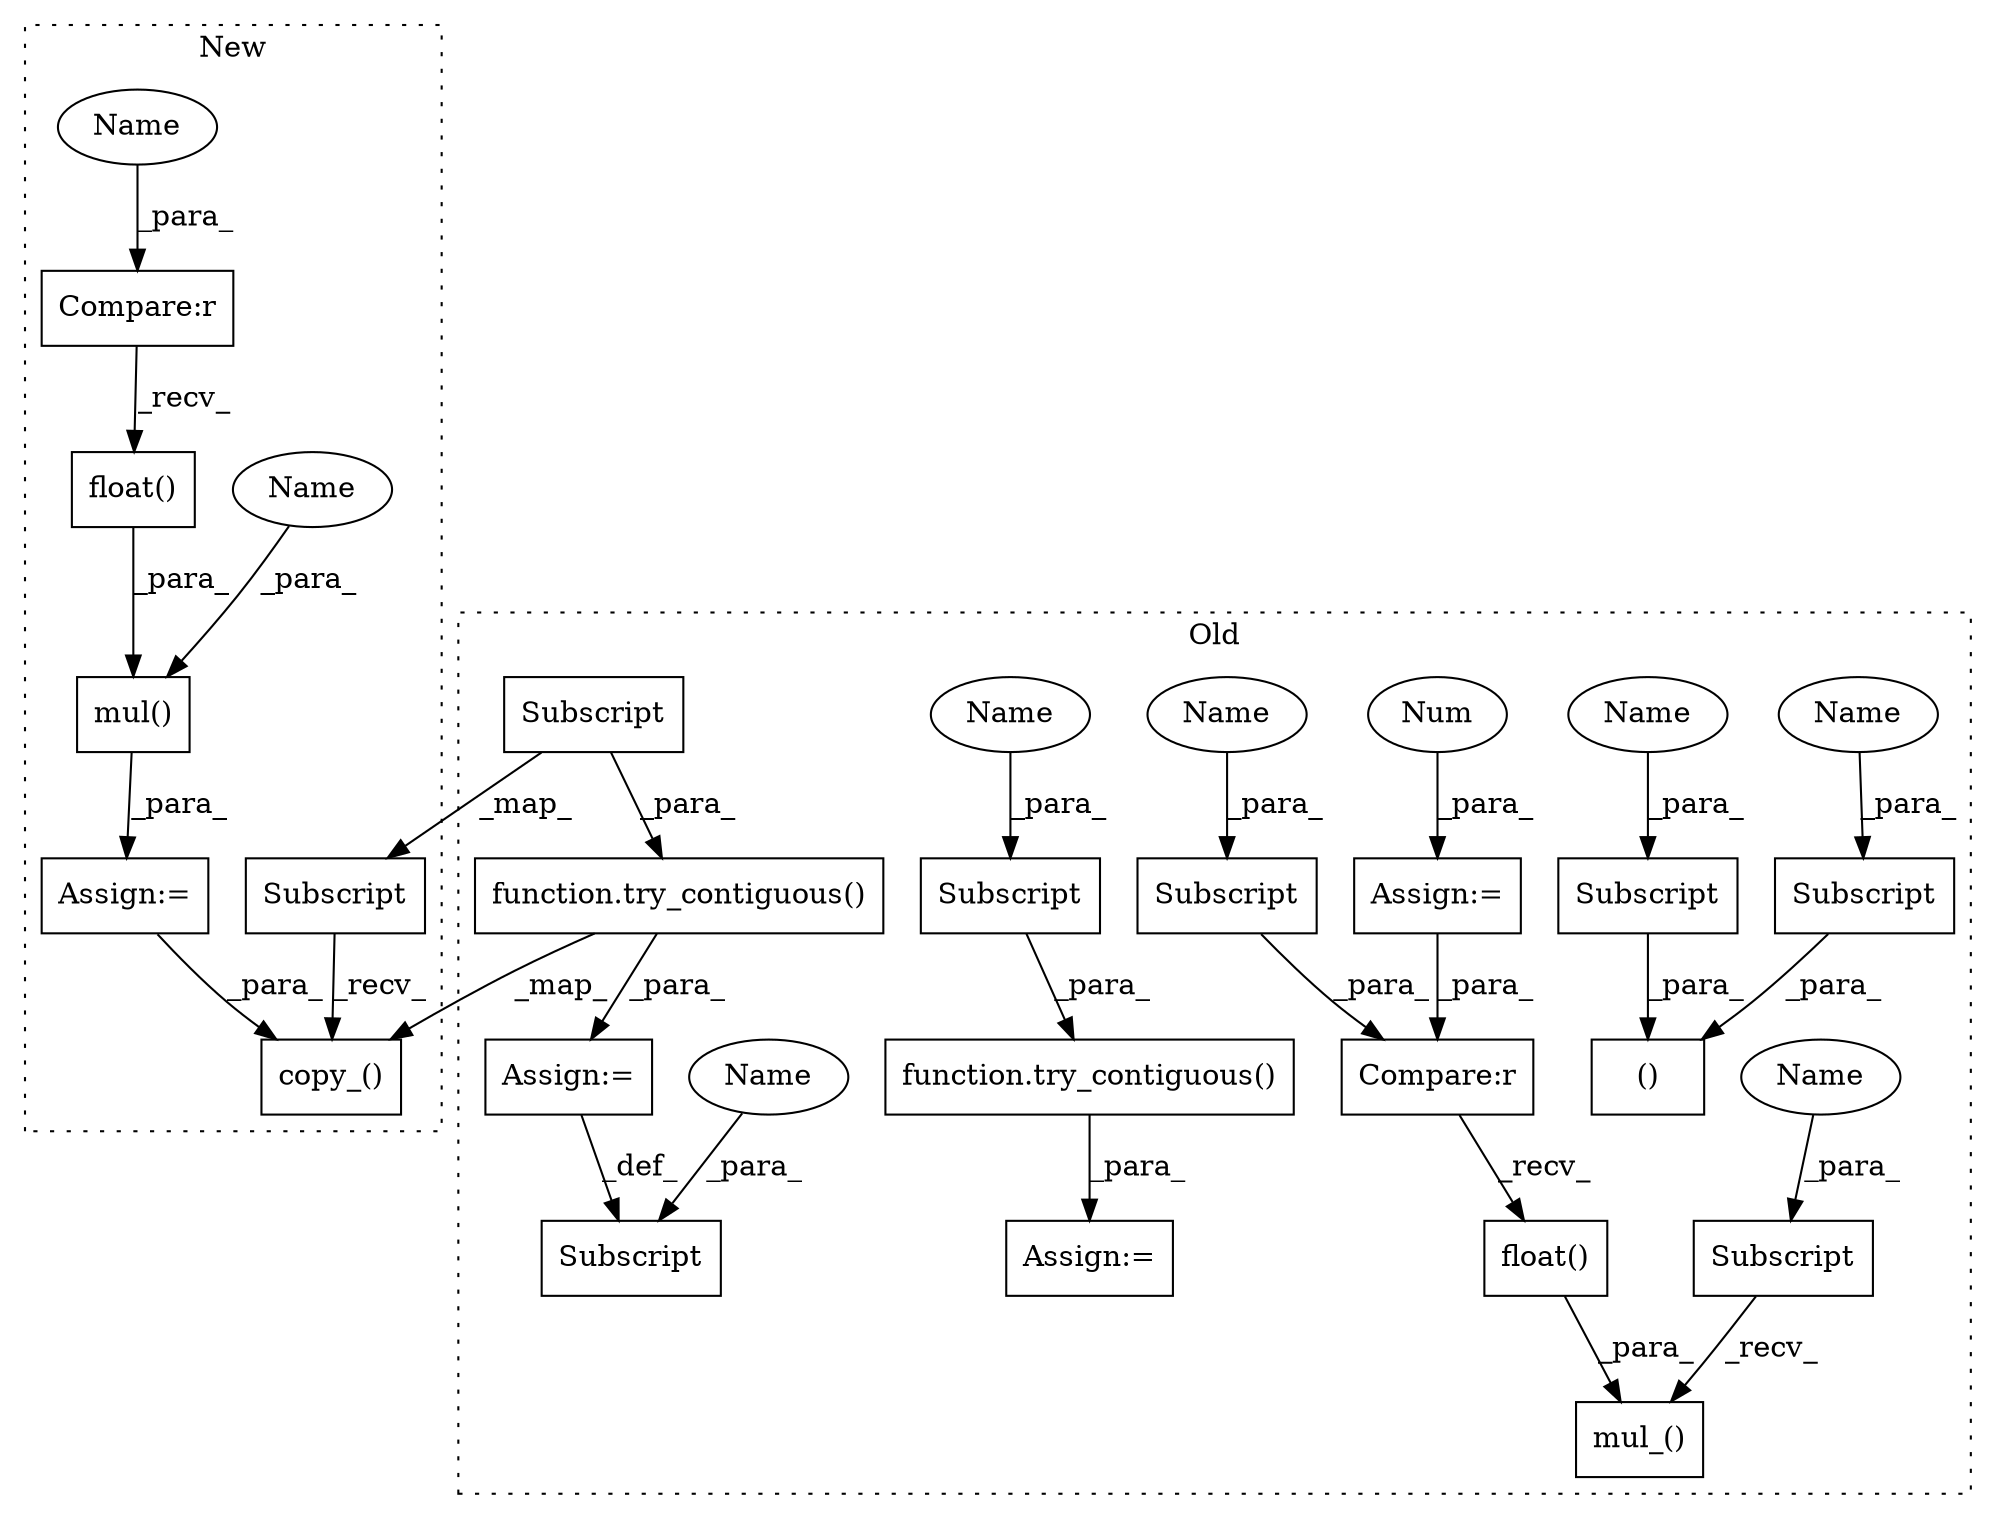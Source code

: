 digraph G {
subgraph cluster0 {
1 [label="mul_()" a="75" s="3175,3219" l="17,1" shape="box"];
5 [label="Compare:r" a="40" s="3192" l="19" shape="box"];
6 [label="Subscript" a="63" s="3175,0" l="11,0" shape="box"];
7 [label="Subscript" a="63" s="3193,0" l="11,0" shape="box"];
9 [label="float()" a="75" s="3192" l="27" shape="box"];
10 [label="Subscript" a="63" s="3094,0" l="11,0" shape="box"];
11 [label="()" a="54" s="3092" l="13" shape="box"];
12 [label="Subscript" a="63" s="3081,0" l="11,0" shape="box"];
13 [label="Assign:=" a="68" s="3037" l="3" shape="box"];
14 [label="Subscript" a="63" s="3308,0" l="11,0" shape="box"];
15 [label="function.try_contiguous()" a="75" s="3293,3319" l="15,1" shape="box"];
16 [label="Subscript" a="63" s="3229,0" l="11,0" shape="box"];
18 [label="function.try_contiguous()" a="75" s="3243,3269" l="15,1" shape="box"];
20 [label="Subscript" a="63" s="3258,0" l="11,0" shape="box"];
21 [label="Num" a="76" s="3040" l="5" shape="ellipse"];
22 [label="Assign:=" a="68" s="3290" l="3" shape="box"];
23 [label="Assign:=" a="68" s="3240" l="3" shape="box"];
24 [label="Name" a="87" s="3184" l="1" shape="ellipse"];
25 [label="Name" a="87" s="3090" l="1" shape="ellipse"];
26 [label="Name" a="87" s="3103" l="1" shape="ellipse"];
27 [label="Name" a="87" s="3202" l="1" shape="ellipse"];
28 [label="Name" a="87" s="3238" l="1" shape="ellipse"];
29 [label="Name" a="87" s="3317" l="1" shape="ellipse"];
label = "Old";
style="dotted";
}
subgraph cluster1 {
2 [label="mul()" a="75" s="4279,4314" l="10,1" shape="box"];
3 [label="Assign:=" a="68" s="4276" l="3" shape="box"];
4 [label="Compare:r" a="40" s="4292" l="14" shape="box"];
8 [label="float()" a="75" s="4292" l="22" shape="box"];
17 [label="copy_()" a="75" s="4324,4343" l="18,1" shape="box"];
19 [label="Subscript" a="63" s="4324,0" l="11,0" shape="box"];
30 [label="Name" a="87" s="4289" l="1" shape="ellipse"];
31 [label="Name" a="87" s="4293" l="1" shape="ellipse"];
label = "New";
style="dotted";
}
2 -> 3 [label="_para_"];
3 -> 17 [label="_para_"];
4 -> 8 [label="_recv_"];
5 -> 9 [label="_recv_"];
6 -> 1 [label="_recv_"];
7 -> 5 [label="_para_"];
8 -> 2 [label="_para_"];
9 -> 1 [label="_para_"];
10 -> 11 [label="_para_"];
12 -> 11 [label="_para_"];
13 -> 5 [label="_para_"];
14 -> 15 [label="_para_"];
15 -> 22 [label="_para_"];
18 -> 23 [label="_para_"];
18 -> 17 [label="_map_"];
19 -> 17 [label="_recv_"];
20 -> 19 [label="_map_"];
20 -> 18 [label="_para_"];
21 -> 13 [label="_para_"];
23 -> 16 [label="_def_"];
24 -> 6 [label="_para_"];
25 -> 12 [label="_para_"];
26 -> 10 [label="_para_"];
27 -> 7 [label="_para_"];
28 -> 16 [label="_para_"];
29 -> 14 [label="_para_"];
30 -> 2 [label="_para_"];
31 -> 4 [label="_para_"];
}